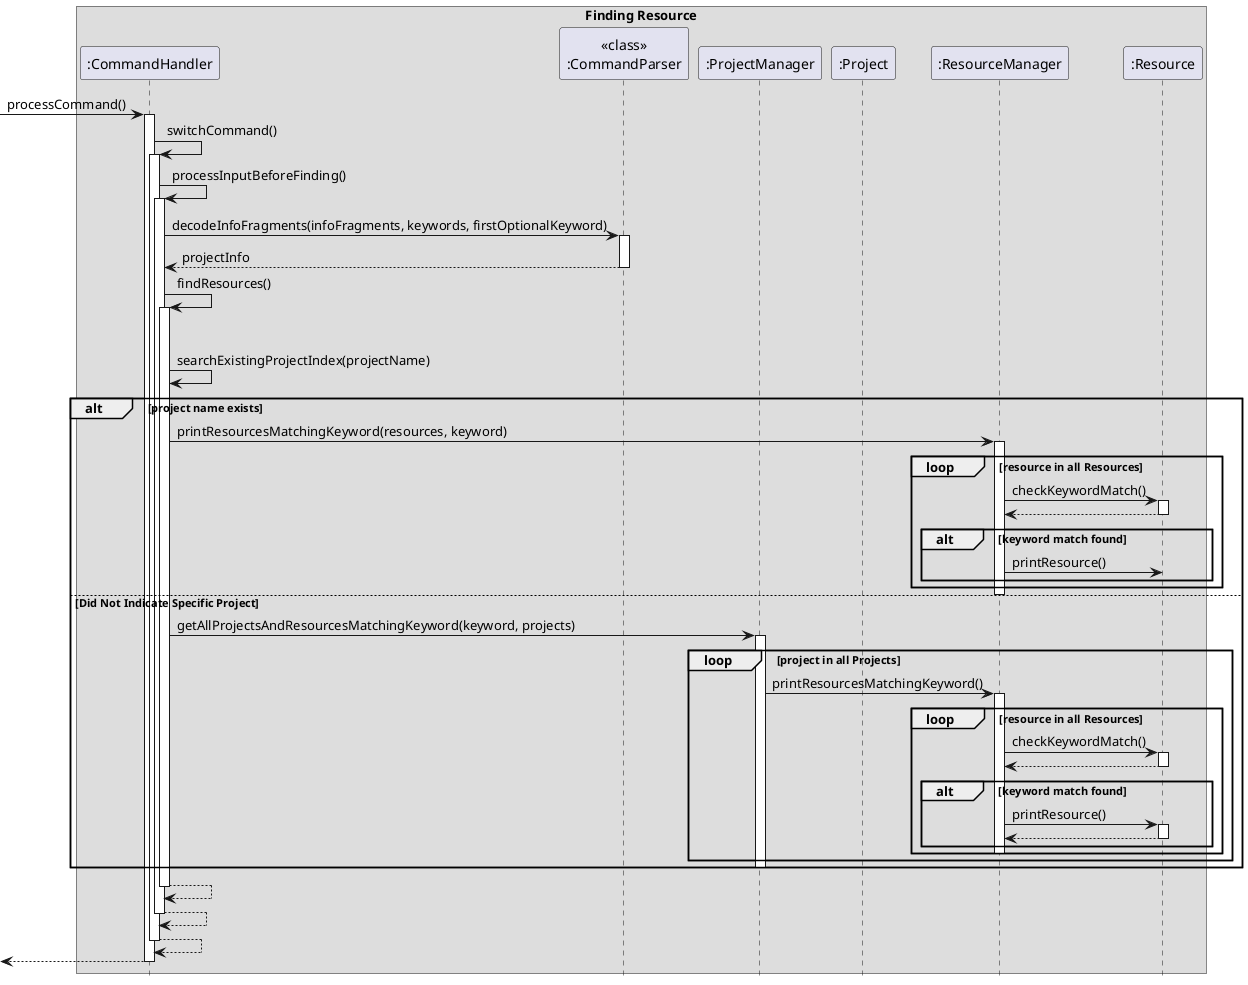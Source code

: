 @startuml
hide footbox

box Finding Resource
participant ":CommandHandler" as CH
participant "<<class>>\n:CommandParser" as CP
participant ":ProjectManager" as PM
participant ":Project" as P
participant ":ResourceManager" as RM
participant ":Resource" as R


[-> CH : processCommand()
activate CH

CH -> CH : switchCommand()
activate CH

CH -> CH : processInputBeforeFinding()
activate CH

CH -> CP : decodeInfoFragments(infoFragments, keywords, firstOptionalKeyword)
activate CP
return projectInfo

CH -> CH : findResources()
activate CH
alt Indicated Specific Project
    CH -> CH : searchExistingProjectIndex(projectName)
    alt project name exists

        CH -> RM : printResourcesMatchingKeyword(resources, keyword)
        activate RM
        loop resource in all Resources
            RM -> R : checkKeywordMatch()
            activate R
            return
            alt keyword match found
                RM -> R : printResource()
            end
        end
        deactivate RM
else Did Not Indicate Specific Project
    CH -> PM : getAllProjectsAndResourcesMatchingKeyword(keyword, projects)
    activate PM
    loop project in all Projects
        PM -> RM : printResourcesMatchingKeyword()
        activate RM
        loop resource in all Resources
            RM -> R : checkKeywordMatch()
            activate R
            return
            alt keyword match found
                RM -> R : printResource()
                activate R
                return

            end
        deactivate RM
        end
    end
    deactivate PM
end

return
return
return
return


@enduml